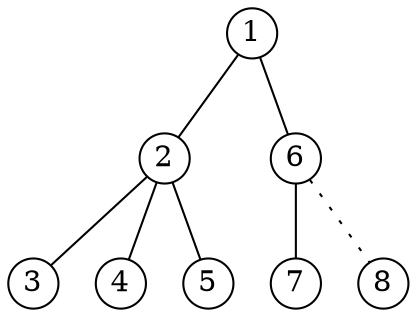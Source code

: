 strict graph G {
    node [shape=circle height=0.1 margin=0.01];
  edge [len=0.25];
    1 -- 2;
    2 -- 3;
    2 -- 4;
    2 -- 5;
    1 -- 6;
    6 -- 7;
    6 -- 8 [style=dotted];
}